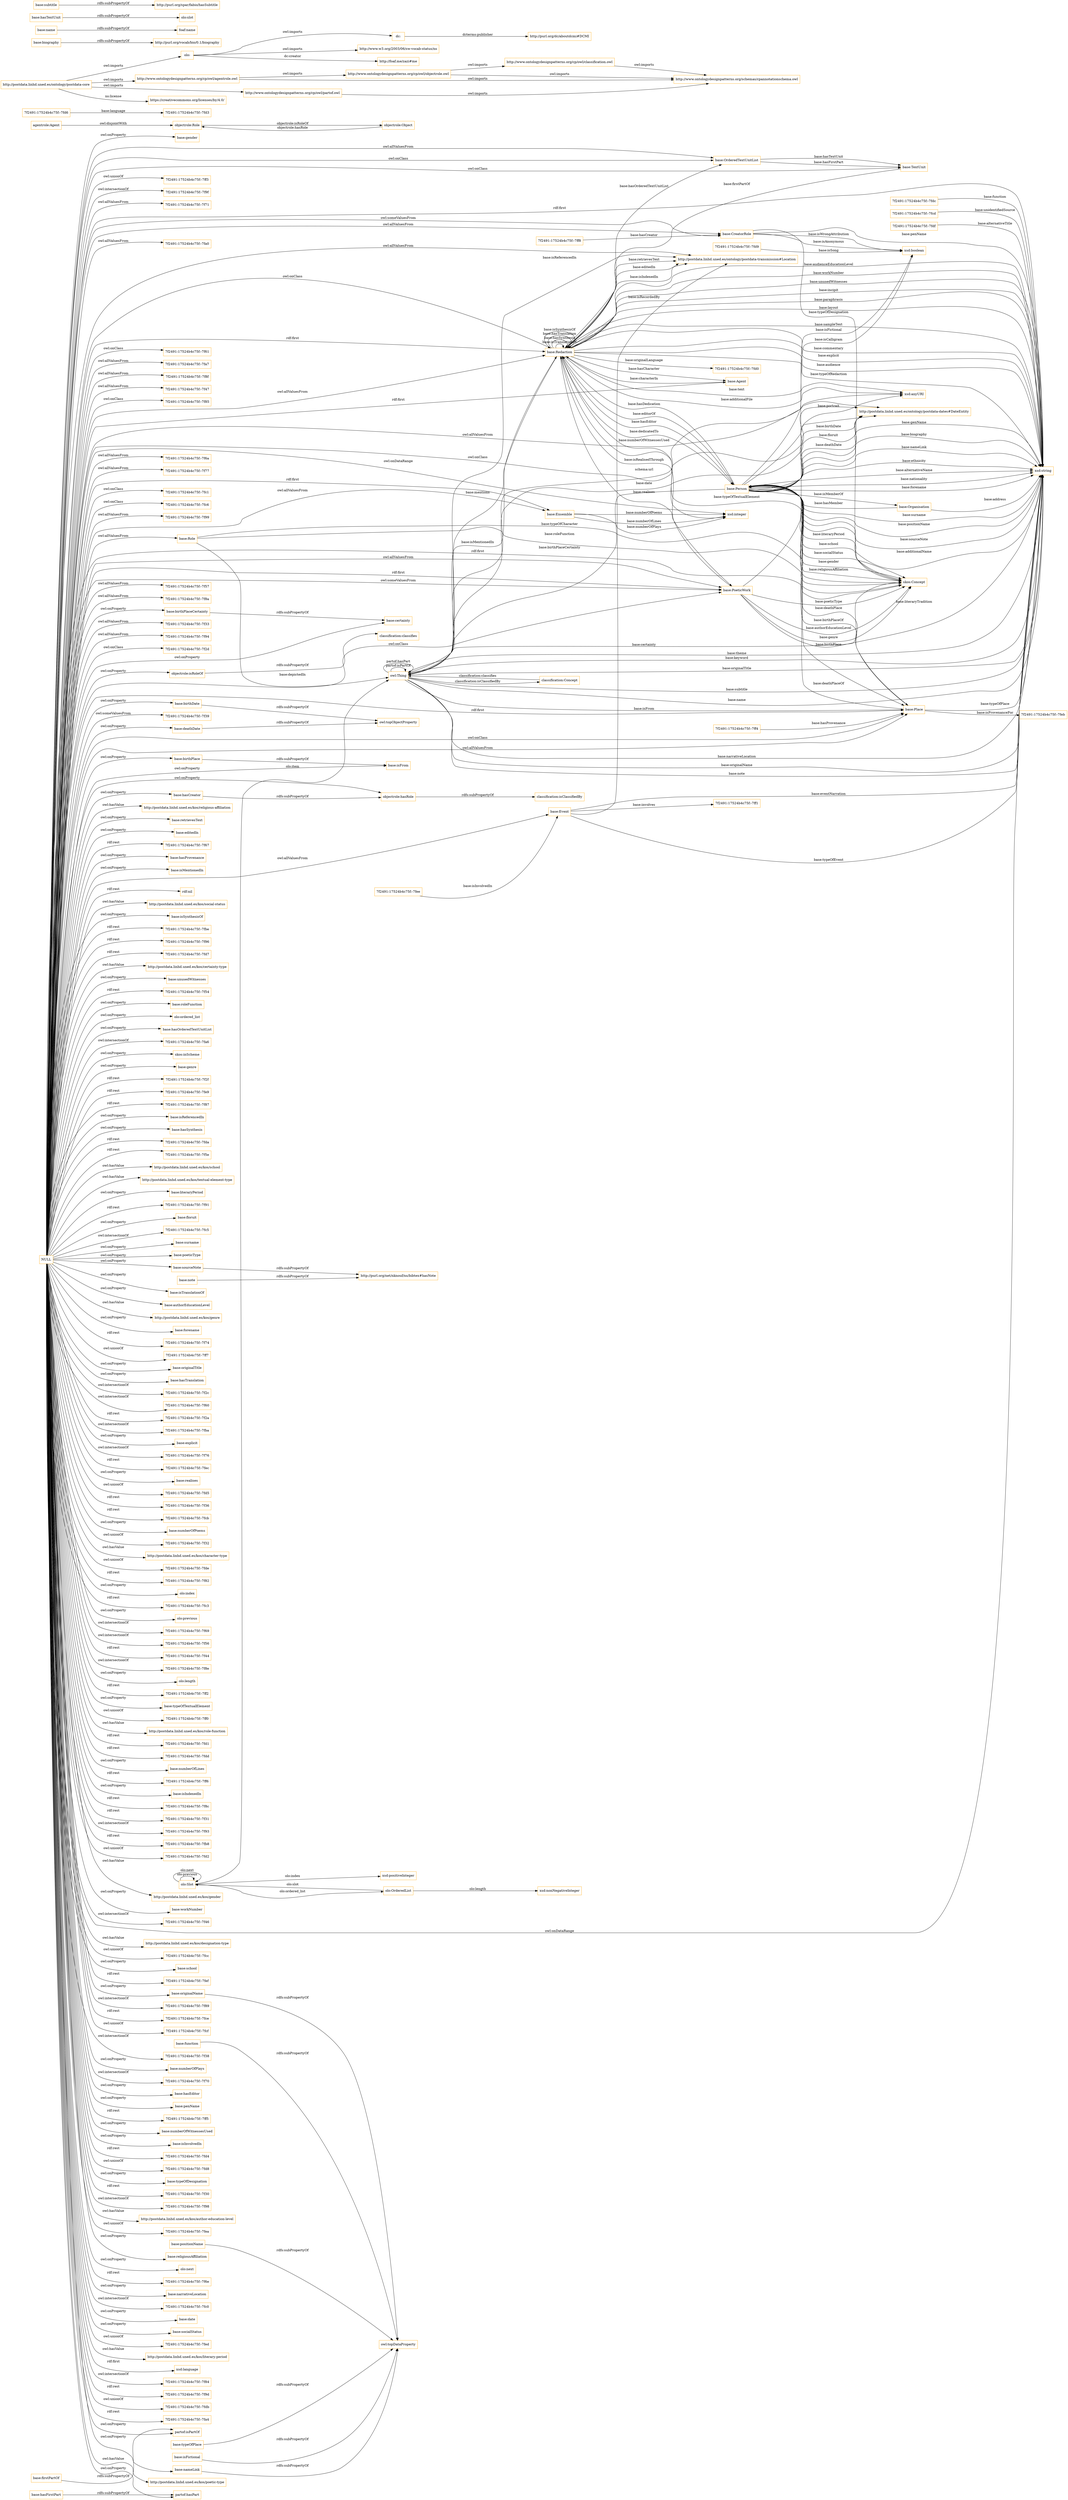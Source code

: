 digraph ar2dtool_diagram { 
rankdir=LR;
size="1501"
node [shape = rectangle, color="orange"]; "7f2491:17524b4c75f:-7f71" "base:Role" "base:OrderedTextUnitList" "7f2491:17524b4c75f:-7fa0" "agentrole:Agent" "7f2491:17524b4c75f:-7fd6" "7f2491:17524b4c75f:-7fdc" "base:Agent" "base:CreatorRole" "7f2491:17524b4c75f:-7f61" "base:Person" "7f2491:17524b4c75f:-7fa7" "7f2491:17524b4c75f:-7f8f" "7f2491:17524b4c75f:-7fee" "base:Organisation" "7f2491:17524b4c75f:-7f47" "7f2491:17524b4c75f:-7fd9" "7f2491:17524b4c75f:-7f85" "base:Redaction" "base:Ensemble" "7f2491:17524b4c75f:-7ff4" "7f2491:17524b4c75f:-7fcd" "7f2491:17524b4c75f:-7f6a" "7f2491:17524b4c75f:-7f77" "base:TextUnit" "7f2491:17524b4c75f:-7feb" "7f2491:17524b4c75f:-7fc1" "7f2491:17524b4c75f:-7fc6" "7f2491:17524b4c75f:-7f99" "skos:Concept" "7f2491:17524b4c75f:-7ff8" "http://postdata.linhd.uned.es/ontology/postdata-dates#DateEntity" "base:Place" "7f2491:17524b4c75f:-7ff1" "7f2491:17524b4c75f:-7f57" "7f2491:17524b4c75f:-7f8a" "base:Event" "7f2491:17524b4c75f:-7f33" "7f2491:17524b4c75f:-7f94" "7f2491:17524b4c75f:-7f2d" "http://postdata.linhd.uned.es/ontology/postdata-transmission#Location" "base:PoeticWork" "7f2491:17524b4c75f:-7f39" "7f2491:17524b4c75f:-7fdf" "owl:Thing" "objectrole:Role" "objectrole:Object" "olo:Slot" "olo:OrderedList" "classification:Concept" ; /*classes style*/
	"base:deathDate" -> "owl:topObjectProperty" [ label = "rdfs:subPropertyOf" ];
	"http://www.ontologydesignpatterns.org/cp/owl/objectrole.owl" -> "http://www.ontologydesignpatterns.org/cp/owl/classification.owl" [ label = "owl:imports" ];
	"http://www.ontologydesignpatterns.org/cp/owl/objectrole.owl" -> "http://www.ontologydesignpatterns.org/schemas/cpannotationschema.owl" [ label = "owl:imports" ];
	"http://www.ontologydesignpatterns.org/cp/owl/classification.owl" -> "http://www.ontologydesignpatterns.org/schemas/cpannotationschema.owl" [ label = "owl:imports" ];
	"base:firstPartOf" -> "partof:isPartOf" [ label = "rdfs:subPropertyOf" ];
	"agentrole:Agent" -> "objectrole:Role" [ label = "owl:disjointWith" ];
	"dc:" -> "http://purl.org/dc/aboutdcmi#DCMI" [ label = "dcterms:publisher" ];
	"olo:" -> "http://www.w3.org/2003/06/sw-vocab-status/ns" [ label = "owl:imports" ];
	"olo:" -> "dc:" [ label = "owl:imports" ];
	"olo:" -> "http://foaf.me/zazi#me" [ label = "dc:creator" ];
	"base:birthPlaceCertainty" -> "base:certainty" [ label = "rdfs:subPropertyOf" ];
	"base:biography" -> "http://purl.org/vocab/bio/0.1/biography" [ label = "rdfs:subPropertyOf" ];
	"objectrole:isRoleOf" -> "classification:classifies" [ label = "rdfs:subPropertyOf" ];
	"base:nameLink" -> "owl:topDataProperty" [ label = "rdfs:subPropertyOf" ];
	"base:sourceNote" -> "http://purl.org/net/nknouf/ns/bibtex#hasNote" [ label = "rdfs:subPropertyOf" ];
	"base:name" -> "foaf:name" [ label = "rdfs:subPropertyOf" ];
	"base:hasTextUnit" -> "olo:slot" [ label = "rdfs:subPropertyOf" ];
	"NULL" -> "base:birthPlace" [ label = "owl:onProperty" ];
	"NULL" -> "http://postdata.linhd.uned.es/kos/religious-affiliation" [ label = "owl:hasValue" ];
	"NULL" -> "base:PoeticWork" [ label = "owl:allValuesFrom" ];
	"NULL" -> "base:CreatorRole" [ label = "owl:someValuesFrom" ];
	"NULL" -> "base:retrievesText" [ label = "owl:onProperty" ];
	"NULL" -> "base:editedIn" [ label = "owl:onProperty" ];
	"NULL" -> "7f2491:17524b4c75f:-7f67" [ label = "rdf:rest" ];
	"NULL" -> "base:Place" [ label = "rdf:first" ];
	"NULL" -> "base:hasProvenance" [ label = "owl:onProperty" ];
	"NULL" -> "base:PoeticWork" [ label = "rdf:first" ];
	"NULL" -> "base:isMentionedIn" [ label = "owl:onProperty" ];
	"NULL" -> "base:birthDate" [ label = "owl:onProperty" ];
	"NULL" -> "7f2491:17524b4c75f:-7f57" [ label = "owl:allValuesFrom" ];
	"NULL" -> "rdf:nil" [ label = "rdf:rest" ];
	"NULL" -> "http://postdata.linhd.uned.es/kos/social-status" [ label = "owl:hasValue" ];
	"NULL" -> "base:isSynthesisOf" [ label = "owl:onProperty" ];
	"NULL" -> "7f2491:17524b4c75f:-7fbe" [ label = "rdf:rest" ];
	"NULL" -> "base:birthPlaceCertainty" [ label = "owl:onProperty" ];
	"NULL" -> "7f2491:17524b4c75f:-7f96" [ label = "rdf:rest" ];
	"NULL" -> "7f2491:17524b4c75f:-7fd7" [ label = "rdf:rest" ];
	"NULL" -> "http://postdata.linhd.uned.es/kos/certainty-type" [ label = "owl:hasValue" ];
	"NULL" -> "base:unusedWitnesses" [ label = "owl:onProperty" ];
	"NULL" -> "7f2491:17524b4c75f:-7f54" [ label = "rdf:rest" ];
	"NULL" -> "objectrole:isRoleOf" [ label = "owl:onProperty" ];
	"NULL" -> "base:roleFunction" [ label = "owl:onProperty" ];
	"NULL" -> "partof:isPartOf" [ label = "owl:onProperty" ];
	"NULL" -> "olo:ordered_list" [ label = "owl:onProperty" ];
	"NULL" -> "base:hasOrderedTextUnitList" [ label = "owl:onProperty" ];
	"NULL" -> "7f2491:17524b4c75f:-7fa6" [ label = "owl:intersectionOf" ];
	"NULL" -> "base:Role" [ label = "owl:allValuesFrom" ];
	"NULL" -> "skos:inScheme" [ label = "owl:onProperty" ];
	"NULL" -> "base:genre" [ label = "owl:onProperty" ];
	"NULL" -> "base:OrderedTextUnitList" [ label = "owl:allValuesFrom" ];
	"NULL" -> "7f2491:17524b4c75f:-7f2f" [ label = "rdf:rest" ];
	"NULL" -> "base:CreatorRole" [ label = "owl:allValuesFrom" ];
	"NULL" -> "http://postdata.linhd.uned.es/ontology/postdata-dates#DateEntity" [ label = "owl:onClass" ];
	"NULL" -> "base:Ensemble" [ label = "owl:allValuesFrom" ];
	"NULL" -> "7f2491:17524b4c75f:-7f6a" [ label = "owl:allValuesFrom" ];
	"NULL" -> "7f2491:17524b4c75f:-7fe9" [ label = "rdf:rest" ];
	"NULL" -> "7f2491:17524b4c75f:-7f87" [ label = "rdf:rest" ];
	"NULL" -> "7f2491:17524b4c75f:-7f8a" [ label = "owl:allValuesFrom" ];
	"NULL" -> "base:isReferencedIn" [ label = "owl:onProperty" ];
	"NULL" -> "base:hasSynthesis" [ label = "owl:onProperty" ];
	"NULL" -> "7f2491:17524b4c75f:-7fda" [ label = "rdf:rest" ];
	"NULL" -> "base:Agent" [ label = "rdf:first" ];
	"NULL" -> "7f2491:17524b4c75f:-7f5e" [ label = "rdf:rest" ];
	"NULL" -> "http://postdata.linhd.uned.es/kos/school" [ label = "owl:hasValue" ];
	"NULL" -> "skos:Concept" [ label = "rdf:first" ];
	"NULL" -> "http://postdata.linhd.uned.es/kos/textual-element-type" [ label = "owl:hasValue" ];
	"NULL" -> "7f2491:17524b4c75f:-7f47" [ label = "owl:allValuesFrom" ];
	"NULL" -> "base:literaryPeriod" [ label = "owl:onProperty" ];
	"NULL" -> "7f2491:17524b4c75f:-7f91" [ label = "rdf:rest" ];
	"NULL" -> "base:floruit" [ label = "owl:onProperty" ];
	"NULL" -> "7f2491:17524b4c75f:-7f61" [ label = "owl:onClass" ];
	"NULL" -> "7f2491:17524b4c75f:-7fc5" [ label = "owl:intersectionOf" ];
	"NULL" -> "base:surname" [ label = "owl:onProperty" ];
	"NULL" -> "base:poeticType" [ label = "owl:onProperty" ];
	"NULL" -> "xsd:string" [ label = "owl:onDataRange" ];
	"NULL" -> "base:isTranslationOf" [ label = "owl:onProperty" ];
	"NULL" -> "7f2491:17524b4c75f:-7f2d" [ label = "owl:onClass" ];
	"NULL" -> "base:authorEducationLevel" [ label = "owl:onProperty" ];
	"NULL" -> "http://postdata.linhd.uned.es/kos/genre" [ label = "owl:hasValue" ];
	"NULL" -> "base:forename" [ label = "owl:onProperty" ];
	"NULL" -> "7f2491:17524b4c75f:-7f74" [ label = "rdf:rest" ];
	"NULL" -> "7f2491:17524b4c75f:-7ff7" [ label = "owl:unionOf" ];
	"NULL" -> "base:originalTitle" [ label = "owl:onProperty" ];
	"NULL" -> "base:hasTranslation" [ label = "owl:onProperty" ];
	"NULL" -> "7f2491:17524b4c75f:-7f2c" [ label = "owl:intersectionOf" ];
	"NULL" -> "base:Redaction" [ label = "owl:allValuesFrom" ];
	"NULL" -> "7f2491:17524b4c75f:-7f60" [ label = "owl:intersectionOf" ];
	"NULL" -> "7f2491:17524b4c75f:-7f2a" [ label = "rdf:rest" ];
	"NULL" -> "7f2491:17524b4c75f:-7fba" [ label = "owl:intersectionOf" ];
	"NULL" -> "base:explicit" [ label = "owl:onProperty" ];
	"NULL" -> "7f2491:17524b4c75f:-7f76" [ label = "owl:intersectionOf" ];
	"NULL" -> "7f2491:17524b4c75f:-7fec" [ label = "rdf:rest" ];
	"NULL" -> "base:realises" [ label = "owl:onProperty" ];
	"NULL" -> "7f2491:17524b4c75f:-7fd5" [ label = "owl:unionOf" ];
	"NULL" -> "7f2491:17524b4c75f:-7f36" [ label = "rdf:rest" ];
	"NULL" -> "7f2491:17524b4c75f:-7fcb" [ label = "rdf:rest" ];
	"NULL" -> "base:numberOfPoems" [ label = "owl:onProperty" ];
	"NULL" -> "base:PoeticWork" [ label = "owl:someValuesFrom" ];
	"NULL" -> "7f2491:17524b4c75f:-7f32" [ label = "owl:unionOf" ];
	"NULL" -> "http://postdata.linhd.uned.es/kos/character-type" [ label = "owl:hasValue" ];
	"NULL" -> "7f2491:17524b4c75f:-7f85" [ label = "owl:onClass" ];
	"NULL" -> "7f2491:17524b4c75f:-7fde" [ label = "owl:unionOf" ];
	"NULL" -> "7f2491:17524b4c75f:-7f82" [ label = "rdf:rest" ];
	"NULL" -> "olo:index" [ label = "owl:onProperty" ];
	"NULL" -> "7f2491:17524b4c75f:-7fc3" [ label = "rdf:rest" ];
	"NULL" -> "olo:previous" [ label = "owl:onProperty" ];
	"NULL" -> "7f2491:17524b4c75f:-7f39" [ label = "owl:someValuesFrom" ];
	"NULL" -> "7f2491:17524b4c75f:-7f69" [ label = "owl:intersectionOf" ];
	"NULL" -> "7f2491:17524b4c75f:-7f56" [ label = "owl:intersectionOf" ];
	"NULL" -> "base:PoeticWork" [ label = "owl:onClass" ];
	"NULL" -> "7f2491:17524b4c75f:-7f44" [ label = "rdf:rest" ];
	"NULL" -> "xsd:string" [ label = "rdf:first" ];
	"NULL" -> "7f2491:17524b4c75f:-7f8e" [ label = "owl:intersectionOf" ];
	"NULL" -> "olo:length" [ label = "owl:onProperty" ];
	"NULL" -> "7f2491:17524b4c75f:-7ff2" [ label = "rdf:rest" ];
	"NULL" -> "base:typeOfTextualElement" [ label = "owl:onProperty" ];
	"NULL" -> "7f2491:17524b4c75f:-7ff0" [ label = "owl:unionOf" ];
	"NULL" -> "7f2491:17524b4c75f:-7fc6" [ label = "owl:onClass" ];
	"NULL" -> "http://postdata.linhd.uned.es/kos/role-function" [ label = "owl:hasValue" ];
	"NULL" -> "7f2491:17524b4c75f:-7fd1" [ label = "rdf:rest" ];
	"NULL" -> "7f2491:17524b4c75f:-7f8f" [ label = "owl:allValuesFrom" ];
	"NULL" -> "7f2491:17524b4c75f:-7f71" [ label = "owl:allValuesFrom" ];
	"NULL" -> "7f2491:17524b4c75f:-7fdd" [ label = "rdf:rest" ];
	"NULL" -> "base:numberOfLines" [ label = "owl:onProperty" ];
	"NULL" -> "7f2491:17524b4c75f:-7ff6" [ label = "rdf:rest" ];
	"NULL" -> "base:isIndexedIn" [ label = "owl:onProperty" ];
	"NULL" -> "7f2491:17524b4c75f:-7f8c" [ label = "rdf:rest" ];
	"NULL" -> "7f2491:17524b4c75f:-7f31" [ label = "rdf:rest" ];
	"NULL" -> "7f2491:17524b4c75f:-7f93" [ label = "owl:intersectionOf" ];
	"NULL" -> "7f2491:17524b4c75f:-7fb8" [ label = "rdf:rest" ];
	"NULL" -> "7f2491:17524b4c75f:-7fd2" [ label = "owl:unionOf" ];
	"NULL" -> "http://postdata.linhd.uned.es/kos/gender" [ label = "owl:hasValue" ];
	"NULL" -> "base:workNumber" [ label = "owl:onProperty" ];
	"NULL" -> "base:hasCreator" [ label = "owl:onProperty" ];
	"NULL" -> "7f2491:17524b4c75f:-7f46" [ label = "owl:intersectionOf" ];
	"NULL" -> "http://postdata.linhd.uned.es/kos/designation-type" [ label = "owl:hasValue" ];
	"NULL" -> "7f2491:17524b4c75f:-7fa7" [ label = "owl:allValuesFrom" ];
	"NULL" -> "base:deathDate" [ label = "owl:onProperty" ];
	"NULL" -> "base:isFrom" [ label = "owl:onProperty" ];
	"NULL" -> "7f2491:17524b4c75f:-7fcc" [ label = "owl:unionOf" ];
	"NULL" -> "base:Redaction" [ label = "owl:onClass" ];
	"NULL" -> "base:school" [ label = "owl:onProperty" ];
	"NULL" -> "7f2491:17524b4c75f:-7f77" [ label = "owl:allValuesFrom" ];
	"NULL" -> "7f2491:17524b4c75f:-7f94" [ label = "owl:allValuesFrom" ];
	"NULL" -> "7f2491:17524b4c75f:-7fef" [ label = "rdf:rest" ];
	"NULL" -> "7f2491:17524b4c75f:-7f89" [ label = "owl:intersectionOf" ];
	"NULL" -> "7f2491:17524b4c75f:-7fce" [ label = "rdf:rest" ];
	"NULL" -> "xsd:integer" [ label = "owl:onDataRange" ];
	"NULL" -> "7f2491:17524b4c75f:-7fc1" [ label = "owl:onClass" ];
	"NULL" -> "7f2491:17524b4c75f:-7fcf" [ label = "owl:unionOf" ];
	"NULL" -> "7f2491:17524b4c75f:-7f38" [ label = "owl:intersectionOf" ];
	"NULL" -> "objectrole:hasRole" [ label = "owl:onProperty" ];
	"NULL" -> "partof:hasPart" [ label = "owl:onProperty" ];
	"NULL" -> "base:Place" [ label = "owl:onClass" ];
	"NULL" -> "7f2491:17524b4c75f:-7fa0" [ label = "owl:allValuesFrom" ];
	"NULL" -> "base:numberOfPlays" [ label = "owl:onProperty" ];
	"NULL" -> "7f2491:17524b4c75f:-7f70" [ label = "owl:intersectionOf" ];
	"NULL" -> "base:hasEditor" [ label = "owl:onProperty" ];
	"NULL" -> "base:nameLink" [ label = "owl:onProperty" ];
	"NULL" -> "base:Ensemble" [ label = "rdf:first" ];
	"NULL" -> "base:penName" [ label = "owl:onProperty" ];
	"NULL" -> "7f2491:17524b4c75f:-7ff5" [ label = "rdf:rest" ];
	"NULL" -> "base:numberOfWitnessesUsed" [ label = "owl:onProperty" ];
	"NULL" -> "base:isInvolvedIn" [ label = "owl:onProperty" ];
	"NULL" -> "7f2491:17524b4c75f:-7fd4" [ label = "rdf:rest" ];
	"NULL" -> "7f2491:17524b4c75f:-7fd8" [ label = "owl:unionOf" ];
	"NULL" -> "base:typeOfDesignation" [ label = "owl:onProperty" ];
	"NULL" -> "http://postdata.linhd.uned.es/ontology/postdata-transmission#Location" [ label = "owl:allValuesFrom" ];
	"NULL" -> "base:Redaction" [ label = "rdf:first" ];
	"NULL" -> "7f2491:17524b4c75f:-7f30" [ label = "rdf:rest" ];
	"NULL" -> "7f2491:17524b4c75f:-7f98" [ label = "owl:intersectionOf" ];
	"NULL" -> "http://postdata.linhd.uned.es/kos/author-education-level" [ label = "owl:hasValue" ];
	"NULL" -> "7f2491:17524b4c75f:-7fea" [ label = "owl:unionOf" ];
	"NULL" -> "base:originalName" [ label = "owl:onProperty" ];
	"NULL" -> "base:religiousAffiliation" [ label = "owl:onProperty" ];
	"NULL" -> "olo:next" [ label = "owl:onProperty" ];
	"NULL" -> "7f2491:17524b4c75f:-7f6e" [ label = "rdf:rest" ];
	"NULL" -> "base:sourceNote" [ label = "owl:onProperty" ];
	"NULL" -> "base:narrativeLocation" [ label = "owl:onProperty" ];
	"NULL" -> "7f2491:17524b4c75f:-7fc0" [ label = "owl:intersectionOf" ];
	"NULL" -> "base:certainty" [ label = "owl:onProperty" ];
	"NULL" -> "base:date" [ label = "owl:onProperty" ];
	"NULL" -> "base:socialStatus" [ label = "owl:onProperty" ];
	"NULL" -> "7f2491:17524b4c75f:-7fed" [ label = "owl:unionOf" ];
	"NULL" -> "base:TextUnit" [ label = "owl:onClass" ];
	"NULL" -> "base:Place" [ label = "owl:allValuesFrom" ];
	"NULL" -> "7f2491:17524b4c75f:-7f99" [ label = "owl:allValuesFrom" ];
	"NULL" -> "http://postdata.linhd.uned.es/kos/literary-period" [ label = "owl:hasValue" ];
	"NULL" -> "http://postdata.linhd.uned.es/ontology/postdata-dates#DateEntity" [ label = "owl:allValuesFrom" ];
	"NULL" -> "xsd:language" [ label = "rdf:first" ];
	"NULL" -> "7f2491:17524b4c75f:-7f84" [ label = "owl:intersectionOf" ];
	"NULL" -> "7f2491:17524b4c75f:-7f9d" [ label = "rdf:rest" ];
	"NULL" -> "7f2491:17524b4c75f:-7fdb" [ label = "owl:unionOf" ];
	"NULL" -> "7f2491:17524b4c75f:-7fa4" [ label = "rdf:rest" ];
	"NULL" -> "7f2491:17524b4c75f:-7f33" [ label = "owl:allValuesFrom" ];
	"NULL" -> "http://postdata.linhd.uned.es/kos/poetic-type" [ label = "owl:hasValue" ];
	"NULL" -> "base:gender" [ label = "owl:onProperty" ];
	"NULL" -> "base:OrderedTextUnitList" [ label = "owl:onClass" ];
	"NULL" -> "7f2491:17524b4c75f:-7ff3" [ label = "owl:unionOf" ];
	"NULL" -> "base:Event" [ label = "owl:allValuesFrom" ];
	"NULL" -> "7f2491:17524b4c75f:-7f9f" [ label = "owl:intersectionOf" ];
	"base:hasFirstPart" -> "partof:hasPart" [ label = "rdfs:subPropertyOf" ];
	"base:hasCreator" -> "objectrole:hasRole" [ label = "rdfs:subPropertyOf" ];
	"base:birthPlace" -> "base:isFrom" [ label = "rdfs:subPropertyOf" ];
	"http://www.ontologydesignpatterns.org/cp/owl/agentrole.owl" -> "http://www.ontologydesignpatterns.org/cp/owl/objectrole.owl" [ label = "owl:imports" ];
	"http://www.ontologydesignpatterns.org/cp/owl/agentrole.owl" -> "http://www.ontologydesignpatterns.org/schemas/cpannotationschema.owl" [ label = "owl:imports" ];
	"base:isFictional" -> "owl:topDataProperty" [ label = "rdfs:subPropertyOf" ];
	"base:subtitle" -> "http://purl.org/spar/fabio/hasSubtitle" [ label = "rdfs:subPropertyOf" ];
	"base:function" -> "owl:topDataProperty" [ label = "rdfs:subPropertyOf" ];
	"base:originalName" -> "owl:topDataProperty" [ label = "rdfs:subPropertyOf" ];
	"http://www.ontologydesignpatterns.org/cp/owl/partof.owl" -> "http://www.ontologydesignpatterns.org/schemas/cpannotationschema.owl" [ label = "owl:imports" ];
	"http://postdata.linhd.uned.es/ontology/postdata-core" -> "https://creativecommons.org/licenses/by/4.0/" [ label = "ns:license" ];
	"http://postdata.linhd.uned.es/ontology/postdata-core" -> "http://www.ontologydesignpatterns.org/cp/owl/partof.owl" [ label = "owl:imports" ];
	"http://postdata.linhd.uned.es/ontology/postdata-core" -> "http://www.ontologydesignpatterns.org/cp/owl/agentrole.owl" [ label = "owl:imports" ];
	"http://postdata.linhd.uned.es/ontology/postdata-core" -> "olo:" [ label = "owl:imports" ];
	"base:note" -> "http://purl.org/net/nknouf/ns/bibtex#hasNote" [ label = "rdfs:subPropertyOf" ];
	"base:birthDate" -> "owl:topObjectProperty" [ label = "rdfs:subPropertyOf" ];
	"base:positionName" -> "owl:topDataProperty" [ label = "rdfs:subPropertyOf" ];
	"objectrole:hasRole" -> "classification:isClassifiedBy" [ label = "rdfs:subPropertyOf" ];
	"base:typeOfPlace" -> "owl:topDataProperty" [ label = "rdfs:subPropertyOf" ];
	"base:Redaction" -> "owl:Thing" [ label = "base:mentions" ];
	"base:Person" -> "xsd:boolean" [ label = "base:isFictional" ];
	"owl:Thing" -> "xsd:string" [ label = "base:narrativeLocation" ];
	"base:CreatorRole" -> "xsd:string" [ label = "base:penName" ];
	"base:Person" -> "base:Place" [ label = "base:deathPlace" ];
	"base:Ensemble" -> "xsd:integer" [ label = "base:numberOfLines" ];
	"base:Redaction" -> "xsd:string" [ label = "base:audienceEducationLevel" ];
	"base:Event" -> "xsd:string" [ label = "base:eventNarration" ];
	"base:Redaction" -> "xsd:string" [ label = "base:workNumber" ];
	"owl:Thing" -> "xsd:string" [ label = "base:originalName" ];
	"base:OrderedTextUnitList" -> "base:TextUnit" [ label = "base:hasTextUnit" ];
	"base:Redaction" -> "base:Person" [ label = "base:hasEditor" ];
	"olo:Slot" -> "olo:Slot" [ label = "olo:previous" ];
	"base:Redaction" -> "xsd:string" [ label = "base:unusedWitnesses" ];
	"base:Place" -> "base:Person" [ label = "base:deathPlaceOf" ];
	"base:Person" -> "http://postdata.linhd.uned.es/ontology/postdata-dates#DateEntity" [ label = "base:floruit" ];
	"base:Person" -> "xsd:string" [ label = "base:surname" ];
	"base:Person" -> "xsd:string" [ label = "base:positionName" ];
	"classification:Concept" -> "owl:Thing" [ label = "classification:classifies" ];
	"7f2491:17524b4c75f:-7ff8" -> "base:CreatorRole" [ label = "base:hasCreator" ];
	"base:Redaction" -> "xsd:string" [ label = "base:paraphrasis" ];
	"base:Person" -> "base:Redaction" [ label = "base:hasDedication" ];
	"base:Event" -> "xsd:string" [ label = "base:typeOfEvent" ];
	"base:Person" -> "http://postdata.linhd.uned.es/ontology/postdata-dates#DateEntity" [ label = "base:deathDate" ];
	"base:Person" -> "base:Place" [ label = "base:birthPlace" ];
	"base:Event" -> "http://postdata.linhd.uned.es/ontology/postdata-transmission#Location" [ label = "base:isRecordedBy" ];
	"base:CreatorRole" -> "xsd:boolean" [ label = "base:isAnonymous" ];
	"base:Redaction" -> "base:Agent" [ label = "base:hasCharacter" ];
	"base:Redaction" -> "xsd:anyURI" [ label = "base:text" ];
	"base:Redaction" -> "xsd:anyURI" [ label = "base:additionalFile" ];
	"base:Person" -> "base:Organisation" [ label = "base:isMemberOf" ];
	"base:Redaction" -> "xsd:string" [ label = "base:layout" ];
	"base:PoeticWork" -> "xsd:boolean" [ label = "base:isCalligram" ];
	"olo:Slot" -> "olo:OrderedList" [ label = "olo:ordered_list" ];
	"base:Redaction" -> "http://postdata.linhd.uned.es/ontology/postdata-transmission#Location" [ label = "base:editedIn" ];
	"base:Redaction" -> "skos:Concept" [ label = "base:typeOfTextualElement" ];
	"olo:OrderedList" -> "xsd:nonNegativeInteger" [ label = "olo:length" ];
	"7f2491:17524b4c75f:-7fee" -> "base:Event" [ label = "base:isInvolvedIn" ];
	"base:PoeticWork" -> "base:Redaction" [ label = "base:isRealisedThrough" ];
	"base:Redaction" -> "base:PoeticWork" [ label = "base:realises" ];
	"base:Person" -> "skos:Concept" [ label = "base:religiousAffiliation" ];
	"base:Person" -> "xsd:string" [ label = "base:sourceNote" ];
	"base:Redaction" -> "xsd:string" [ label = "base:sampleText" ];
	"base:Redaction" -> "xsd:string" [ label = "base:incipit" ];
	"base:Person" -> "http://postdata.linhd.uned.es/ontology/postdata-dates#DateEntity" [ label = "base:birthDate" ];
	"base:Person" -> "owl:Thing" [ label = "base:birthPlaceCertainty" ];
	"base:Person" -> "skos:Concept" [ label = "base:literaryPeriod" ];
	"base:Person" -> "xsd:string" [ label = "base:additionalName" ];
	"base:Person" -> "xsd:string" [ label = "base:genName" ];
	"base:Person" -> "base:Redaction" [ label = "base:editorOf" ];
	"base:CreatorRole" -> "skos:Concept" [ label = "base:typeOfDesignation" ];
	"base:Person" -> "xsd:string" [ label = "base:biography" ];
	"base:Redaction" -> "base:Redaction" [ label = "base:isTranslationOf" ];
	"owl:Thing" -> "skos:Concept" [ label = "base:certainty" ];
	"base:Redaction" -> "base:Redaction" [ label = "base:hasSynthesis" ];
	"olo:OrderedList" -> "olo:Slot" [ label = "olo:slot" ];
	"base:Person" -> "skos:Concept" [ label = "base:school" ];
	"olo:Slot" -> "olo:Slot" [ label = "olo:next" ];
	"owl:Thing" -> "xsd:anyURI" [ label = "schema:url" ];
	"owl:Thing" -> "http://postdata.linhd.uned.es/ontology/postdata-transmission#Location" [ label = "base:isReferencedIn" ];
	"base:PoeticWork" -> "xsd:string" [ label = "base:literaryTradition" ];
	"owl:Thing" -> "xsd:string" [ label = "base:note" ];
	"7f2491:17524b4c75f:-7fcd" -> "xsd:string" [ label = "base:unidentifiedSource" ];
	"owl:Thing" -> "xsd:string" [ label = "base:theme" ];
	"base:Event" -> "7f2491:17524b4c75f:-7ff1" [ label = "base:involves" ];
	"base:Role" -> "skos:Concept" [ label = "base:roleFunction" ];
	"base:PoeticWork" -> "skos:Concept" [ label = "base:poeticType" ];
	"olo:Slot" -> "owl:Thing" [ label = "olo:item" ];
	"base:Place" -> "xsd:string" [ label = "base:typeOfPlace" ];
	"7f2491:17524b4c75f:-7fd9" -> "xsd:boolean" [ label = "base:isSong" ];
	"base:Person" -> "xsd:string" [ label = "base:nameLink" ];
	"base:Ensemble" -> "xsd:integer" [ label = "base:numberOfPlays" ];
	"base:Place" -> "base:Person" [ label = "base:birthPlaceOf" ];
	"base:Redaction" -> "http://postdata.linhd.uned.es/ontology/postdata-transmission#Location" [ label = "base:isIndexedIn" ];
	"base:Person" -> "xsd:string" [ label = "base:ethnicity" ];
	"owl:Thing" -> "xsd:string" [ label = "base:keyword" ];
	"base:Redaction" -> "xsd:string" [ label = "base:commentary" ];
	"base:Redaction" -> "base:OrderedTextUnitList" [ label = "base:hasOrderedTextUnitList" ];
	"owl:Thing" -> "xsd:string" [ label = "base:originalTitle" ];
	"base:Person" -> "skos:Concept" [ label = "base:socialStatus" ];
	"owl:Thing" -> "classification:Concept" [ label = "classification:isClassifiedBy" ];
	"owl:Thing" -> "owl:Thing" [ label = "partof:isPartOf" ];
	"olo:Slot" -> "xsd:positiveInteger" [ label = "olo:index" ];
	"7f2491:17524b4c75f:-7fdc" -> "xsd:string" [ label = "base:function" ];
	"base:PoeticWork" -> "skos:Concept" [ label = "base:authorEducationLevel" ];
	"owl:Thing" -> "base:Place" [ label = "base:isFrom" ];
	"base:Redaction" -> "base:Redaction" [ label = "base:hasTranslation" ];
	"base:CreatorRole" -> "xsd:boolean" [ label = "base:isWrongAttribution" ];
	"owl:Thing" -> "http://postdata.linhd.uned.es/ontology/postdata-dates#DateEntity" [ label = "base:date" ];
	"base:TextUnit" -> "base:Redaction" [ label = "base:firstPartOf" ];
	"base:Person" -> "xsd:string" [ label = "base:alternativeName" ];
	"objectrole:Object" -> "objectrole:Role" [ label = "objectrole:hasRole" ];
	"7f2491:17524b4c75f:-7ff4" -> "base:Place" [ label = "base:hasProvenance" ];
	"base:Person" -> "xsd:string" [ label = "base:nationality" ];
	"owl:Thing" -> "base:Redaction" [ label = "base:isMentionedIn" ];
	"base:OrderedTextUnitList" -> "base:TextUnit" [ label = "base:hasFirstPart" ];
	"base:Person" -> "xsd:anyURI" [ label = "base:portrait" ];
	"7f2491:17524b4c75f:-7fdf" -> "xsd:string" [ label = "base:alternativeTitle" ];
	"base:Organisation" -> "xsd:string" [ label = "base:address" ];
	"base:Role" -> "skos:Concept" [ label = "base:typeOfCharacter" ];
	"base:Organisation" -> "base:Person" [ label = "base:hasMember" ];
	"base:Place" -> "7f2491:17524b4c75f:-7feb" [ label = "base:isProvenanceFor" ];
	"base:Redaction" -> "xsd:string" [ label = "base:explicit" ];
	"owl:Thing" -> "xsd:string" [ label = "base:subtitle" ];
	"base:Redaction" -> "http://postdata.linhd.uned.es/ontology/postdata-transmission#Location" [ label = "base:retrievesText" ];
	"base:Person" -> "skos:Concept" [ label = "base:gender" ];
	"base:PoeticWork" -> "skos:Concept" [ label = "base:genre" ];
	"owl:Thing" -> "xsd:string" [ label = "base:name" ];
	"base:Redaction" -> "base:Person" [ label = "base:dedicatedTo" ];
	"base:Person" -> "xsd:string" [ label = "base:forename" ];
	"base:Redaction" -> "xsd:string" [ label = "base:audience" ];
	"base:Ensemble" -> "xsd:integer" [ label = "base:numberOfPoems" ];
	"base:Redaction" -> "xsd:string" [ label = "base:typeOfRedaction" ];
	"base:Redaction" -> "xsd:integer" [ label = "base:numberOfWitnessesUsed" ];
	"base:Redaction" -> "7f2491:17524b4c75f:-7fd0" [ label = "base:originalLanguage" ];
	"owl:Thing" -> "owl:Thing" [ label = "partof:hasPart" ];
	"base:Role" -> "owl:Thing" [ label = "base:depictedIn" ];
	"base:Agent" -> "base:Redaction" [ label = "base:characterIn" ];
	"7f2491:17524b4c75f:-7fd6" -> "7f2491:17524b4c75f:-7fd3" [ label = "base:language" ];
	"objectrole:Role" -> "objectrole:Object" [ label = "objectrole:isRoleOf" ];
	"base:Redaction" -> "base:Redaction" [ label = "base:isSynthesisOf" ];

}
